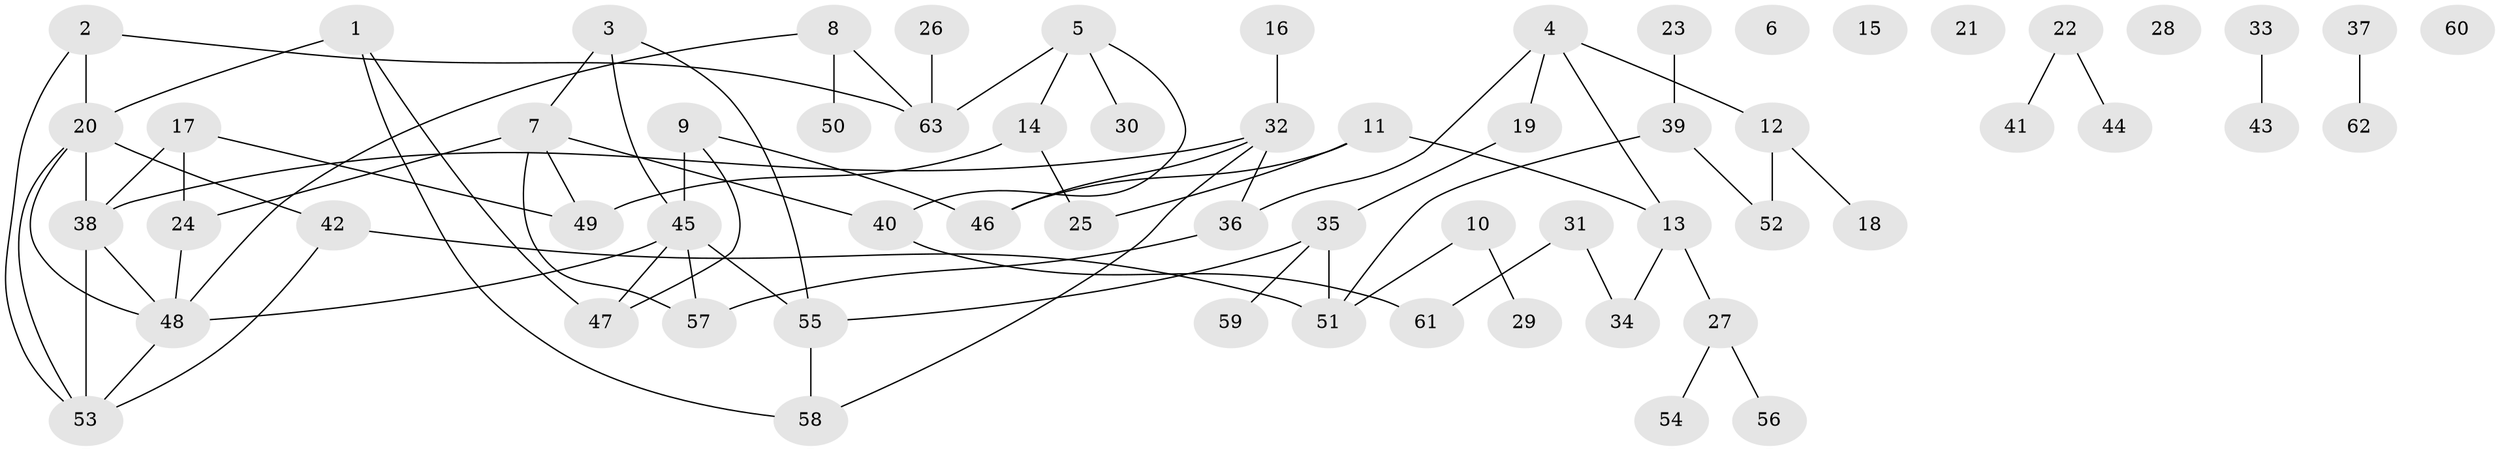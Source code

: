 // coarse degree distribution, {0: 0.4444444444444444, 2: 0.1111111111111111, 1: 0.05555555555555555, 3: 0.2222222222222222, 4: 0.1111111111111111, 5: 0.05555555555555555}
// Generated by graph-tools (version 1.1) at 2025/43/03/04/25 21:43:49]
// undirected, 63 vertices, 79 edges
graph export_dot {
graph [start="1"]
  node [color=gray90,style=filled];
  1;
  2;
  3;
  4;
  5;
  6;
  7;
  8;
  9;
  10;
  11;
  12;
  13;
  14;
  15;
  16;
  17;
  18;
  19;
  20;
  21;
  22;
  23;
  24;
  25;
  26;
  27;
  28;
  29;
  30;
  31;
  32;
  33;
  34;
  35;
  36;
  37;
  38;
  39;
  40;
  41;
  42;
  43;
  44;
  45;
  46;
  47;
  48;
  49;
  50;
  51;
  52;
  53;
  54;
  55;
  56;
  57;
  58;
  59;
  60;
  61;
  62;
  63;
  1 -- 20;
  1 -- 47;
  1 -- 58;
  2 -- 20;
  2 -- 53;
  2 -- 63;
  3 -- 7;
  3 -- 45;
  3 -- 55;
  4 -- 12;
  4 -- 13;
  4 -- 19;
  4 -- 36;
  5 -- 14;
  5 -- 30;
  5 -- 40;
  5 -- 63;
  7 -- 24;
  7 -- 40;
  7 -- 49;
  7 -- 57;
  8 -- 48;
  8 -- 50;
  8 -- 63;
  9 -- 45;
  9 -- 46;
  9 -- 47;
  10 -- 29;
  10 -- 51;
  11 -- 13;
  11 -- 25;
  11 -- 46;
  12 -- 18;
  12 -- 52;
  13 -- 27;
  13 -- 34;
  14 -- 25;
  14 -- 49;
  16 -- 32;
  17 -- 24;
  17 -- 38;
  17 -- 49;
  19 -- 35;
  20 -- 38;
  20 -- 42;
  20 -- 48;
  20 -- 53;
  22 -- 41;
  22 -- 44;
  23 -- 39;
  24 -- 48;
  26 -- 63;
  27 -- 54;
  27 -- 56;
  31 -- 34;
  31 -- 61;
  32 -- 36;
  32 -- 38;
  32 -- 46;
  32 -- 58;
  33 -- 43;
  35 -- 51;
  35 -- 55;
  35 -- 59;
  36 -- 57;
  37 -- 62;
  38 -- 48;
  38 -- 53;
  39 -- 51;
  39 -- 52;
  40 -- 61;
  42 -- 51;
  42 -- 53;
  45 -- 47;
  45 -- 48;
  45 -- 55;
  45 -- 57;
  48 -- 53;
  55 -- 58;
}
